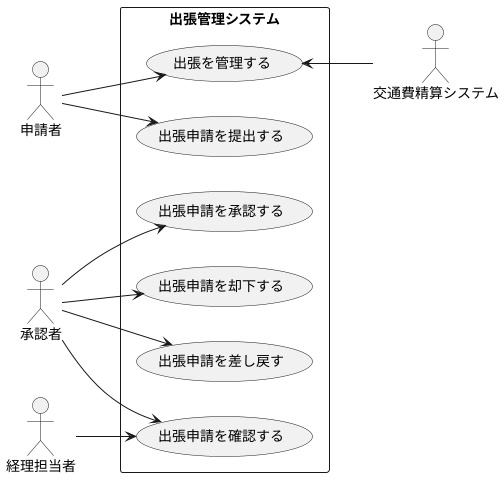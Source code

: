 @startuml 2-1
left to right direction
actor 申請者
actor 承認者
actor 経理担当者
actor 交通費精算システム
rectangle 出張管理システム{
usecase 出張を管理する
usecase 出張申請を提出する
usecase 出張申請を承認する
usecase 出張申請を却下する
usecase 出張申請を差し戻す
usecase 出張申請を確認する
}
申請者 --> 出張を管理する
申請者 --> 出張申請を提出する
承認者 --> 出張申請を承認する
承認者 --> 出張申請を却下する
承認者 --> 出張申請を差し戻す
承認者 --> 出張申請を確認する
経理担当者 --> 出張申請を確認する
出張を管理する <-- 交通費精算システム 
@enduml